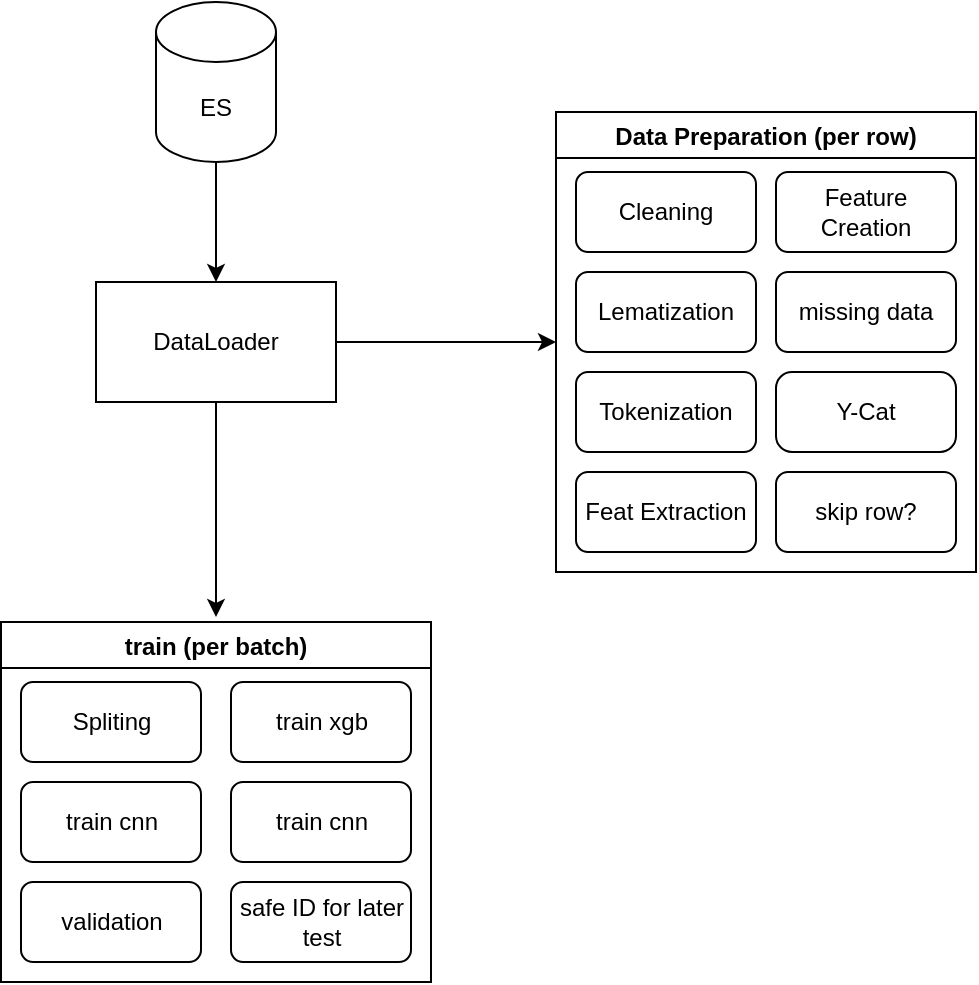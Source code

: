<mxfile version="16.4.5" type="device"><diagram id="spFZOW1WaNs2sMIoNHti" name="Page-1"><mxGraphModel dx="629" dy="549" grid="1" gridSize="10" guides="1" tooltips="1" connect="1" arrows="1" fold="1" page="1" pageScale="1" pageWidth="827" pageHeight="1169" math="0" shadow="0"><root><mxCell id="0"/><mxCell id="1" parent="0"/><mxCell id="p3mt4115k0wQ043sP8qN-4" value="" style="edgeStyle=orthogonalEdgeStyle;rounded=0;orthogonalLoop=1;jettySize=auto;html=1;" edge="1" parent="1" source="p3mt4115k0wQ043sP8qN-1" target="p3mt4115k0wQ043sP8qN-3"><mxGeometry relative="1" as="geometry"/></mxCell><mxCell id="p3mt4115k0wQ043sP8qN-1" value="ES" style="shape=cylinder3;whiteSpace=wrap;html=1;boundedLbl=1;backgroundOutline=1;size=15;" vertex="1" parent="1"><mxGeometry x="120" y="70" width="60" height="80" as="geometry"/></mxCell><mxCell id="p3mt4115k0wQ043sP8qN-9" value="" style="edgeStyle=orthogonalEdgeStyle;rounded=0;orthogonalLoop=1;jettySize=auto;html=1;entryX=0;entryY=0.5;entryDx=0;entryDy=0;" edge="1" parent="1" source="p3mt4115k0wQ043sP8qN-3" target="p3mt4115k0wQ043sP8qN-6"><mxGeometry relative="1" as="geometry"><mxPoint x="300" y="270" as="targetPoint"/></mxGeometry></mxCell><mxCell id="p3mt4115k0wQ043sP8qN-15" value="" style="edgeStyle=orthogonalEdgeStyle;rounded=0;orthogonalLoop=1;jettySize=auto;html=1;entryX=0.5;entryY=-0.014;entryDx=0;entryDy=0;entryPerimeter=0;" edge="1" parent="1" source="p3mt4115k0wQ043sP8qN-3" target="p3mt4115k0wQ043sP8qN-13"><mxGeometry relative="1" as="geometry"><mxPoint x="150" y="350" as="targetPoint"/></mxGeometry></mxCell><mxCell id="p3mt4115k0wQ043sP8qN-3" value="DataLoader" style="rounded=0;whiteSpace=wrap;html=1;" vertex="1" parent="1"><mxGeometry x="90" y="210" width="120" height="60" as="geometry"/></mxCell><mxCell id="p3mt4115k0wQ043sP8qN-6" value="Data Preparation (per row)" style="swimlane;" vertex="1" parent="1"><mxGeometry x="320" y="125" width="210" height="230" as="geometry"><mxRectangle x="309" y="150" width="130" height="23" as="alternateBounds"/></mxGeometry></mxCell><mxCell id="p3mt4115k0wQ043sP8qN-5" value="Cleaning" style="rounded=1;whiteSpace=wrap;html=1;" vertex="1" parent="p3mt4115k0wQ043sP8qN-6"><mxGeometry x="10" y="30" width="90" height="40" as="geometry"/></mxCell><mxCell id="p3mt4115k0wQ043sP8qN-7" value="Feature Creation" style="rounded=1;whiteSpace=wrap;html=1;" vertex="1" parent="p3mt4115k0wQ043sP8qN-6"><mxGeometry x="110" y="30" width="90" height="40" as="geometry"/></mxCell><mxCell id="p3mt4115k0wQ043sP8qN-8" value="Lematization" style="rounded=1;whiteSpace=wrap;html=1;" vertex="1" parent="p3mt4115k0wQ043sP8qN-6"><mxGeometry x="10" y="80" width="90" height="40" as="geometry"/></mxCell><mxCell id="p3mt4115k0wQ043sP8qN-10" value="missing data" style="rounded=1;whiteSpace=wrap;html=1;" vertex="1" parent="p3mt4115k0wQ043sP8qN-6"><mxGeometry x="110" y="80" width="90" height="40" as="geometry"/></mxCell><mxCell id="p3mt4115k0wQ043sP8qN-11" value="Tokenization" style="rounded=1;whiteSpace=wrap;html=1;" vertex="1" parent="p3mt4115k0wQ043sP8qN-6"><mxGeometry x="10" y="130" width="90" height="40" as="geometry"/></mxCell><mxCell id="p3mt4115k0wQ043sP8qN-12" value="Y-Cat" style="rounded=1;whiteSpace=wrap;html=1;arcSize=20;" vertex="1" parent="p3mt4115k0wQ043sP8qN-6"><mxGeometry x="110" y="130" width="90" height="40" as="geometry"/></mxCell><mxCell id="p3mt4115k0wQ043sP8qN-24" value="skip row?" style="rounded=1;whiteSpace=wrap;html=1;" vertex="1" parent="p3mt4115k0wQ043sP8qN-6"><mxGeometry x="110" y="180" width="90" height="40" as="geometry"/></mxCell><mxCell id="p3mt4115k0wQ043sP8qN-25" value="Feat Extraction" style="rounded=1;whiteSpace=wrap;html=1;" vertex="1" parent="p3mt4115k0wQ043sP8qN-6"><mxGeometry x="10" y="180" width="90" height="40" as="geometry"/></mxCell><mxCell id="p3mt4115k0wQ043sP8qN-13" value="train (per batch)" style="swimlane;" vertex="1" parent="1"><mxGeometry x="42.5" y="380" width="215" height="180" as="geometry"/></mxCell><mxCell id="p3mt4115k0wQ043sP8qN-18" value="Spliting" style="rounded=1;whiteSpace=wrap;html=1;" vertex="1" parent="p3mt4115k0wQ043sP8qN-13"><mxGeometry x="10" y="30" width="90" height="40" as="geometry"/></mxCell><mxCell id="p3mt4115k0wQ043sP8qN-19" value="train xgb" style="rounded=1;whiteSpace=wrap;html=1;" vertex="1" parent="p3mt4115k0wQ043sP8qN-13"><mxGeometry x="115" y="30" width="90" height="40" as="geometry"/></mxCell><mxCell id="p3mt4115k0wQ043sP8qN-20" value="train cnn" style="rounded=1;whiteSpace=wrap;html=1;" vertex="1" parent="p3mt4115k0wQ043sP8qN-13"><mxGeometry x="115" y="80" width="90" height="40" as="geometry"/></mxCell><mxCell id="p3mt4115k0wQ043sP8qN-21" value="train cnn" style="rounded=1;whiteSpace=wrap;html=1;" vertex="1" parent="p3mt4115k0wQ043sP8qN-13"><mxGeometry x="10" y="80" width="90" height="40" as="geometry"/></mxCell><mxCell id="p3mt4115k0wQ043sP8qN-22" value="validation" style="rounded=1;whiteSpace=wrap;html=1;" vertex="1" parent="p3mt4115k0wQ043sP8qN-13"><mxGeometry x="10" y="130" width="90" height="40" as="geometry"/></mxCell><mxCell id="p3mt4115k0wQ043sP8qN-23" value="safe ID for later test" style="rounded=1;whiteSpace=wrap;html=1;" vertex="1" parent="p3mt4115k0wQ043sP8qN-13"><mxGeometry x="115" y="130" width="90" height="40" as="geometry"/></mxCell></root></mxGraphModel></diagram></mxfile>